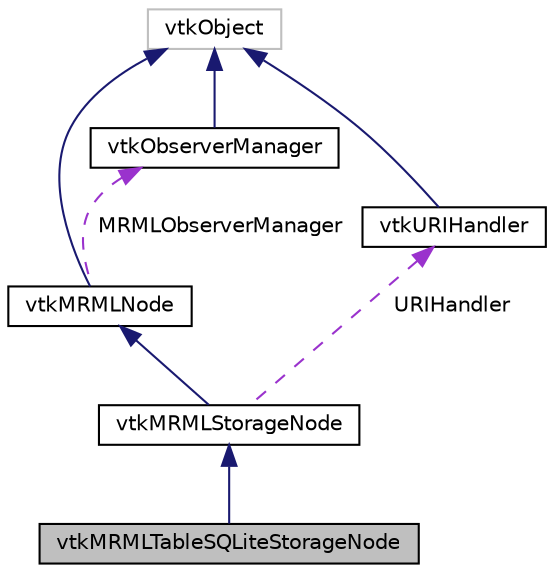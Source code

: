digraph "vtkMRMLTableSQLiteStorageNode"
{
  bgcolor="transparent";
  edge [fontname="Helvetica",fontsize="10",labelfontname="Helvetica",labelfontsize="10"];
  node [fontname="Helvetica",fontsize="10",shape=record];
  Node4 [label="vtkMRMLTableSQLiteStorageNode",height=0.2,width=0.4,color="black", fillcolor="grey75", style="filled", fontcolor="black"];
  Node5 -> Node4 [dir="back",color="midnightblue",fontsize="10",style="solid",fontname="Helvetica"];
  Node5 [label="vtkMRMLStorageNode",height=0.2,width=0.4,color="black",URL="$classvtkMRMLStorageNode.html",tooltip="A superclass for other storage nodes. "];
  Node6 -> Node5 [dir="back",color="midnightblue",fontsize="10",style="solid",fontname="Helvetica"];
  Node6 [label="vtkMRMLNode",height=0.2,width=0.4,color="black",URL="$classvtkMRMLNode.html",tooltip="Abstract Superclass for all specific types of MRML nodes. "];
  Node7 -> Node6 [dir="back",color="midnightblue",fontsize="10",style="solid",fontname="Helvetica"];
  Node7 [label="vtkObject",height=0.2,width=0.4,color="grey75"];
  Node8 -> Node6 [dir="back",color="darkorchid3",fontsize="10",style="dashed",label=" MRMLObserverManager" ,fontname="Helvetica"];
  Node8 [label="vtkObserverManager",height=0.2,width=0.4,color="black",URL="$classvtkObserverManager.html",tooltip="Manages adding and deleting of obserevers with events. "];
  Node7 -> Node8 [dir="back",color="midnightblue",fontsize="10",style="solid",fontname="Helvetica"];
  Node9 -> Node5 [dir="back",color="darkorchid3",fontsize="10",style="dashed",label=" URIHandler" ,fontname="Helvetica"];
  Node9 [label="vtkURIHandler",height=0.2,width=0.4,color="black",URL="$classvtkURIHandler.html"];
  Node7 -> Node9 [dir="back",color="midnightblue",fontsize="10",style="solid",fontname="Helvetica"];
}
